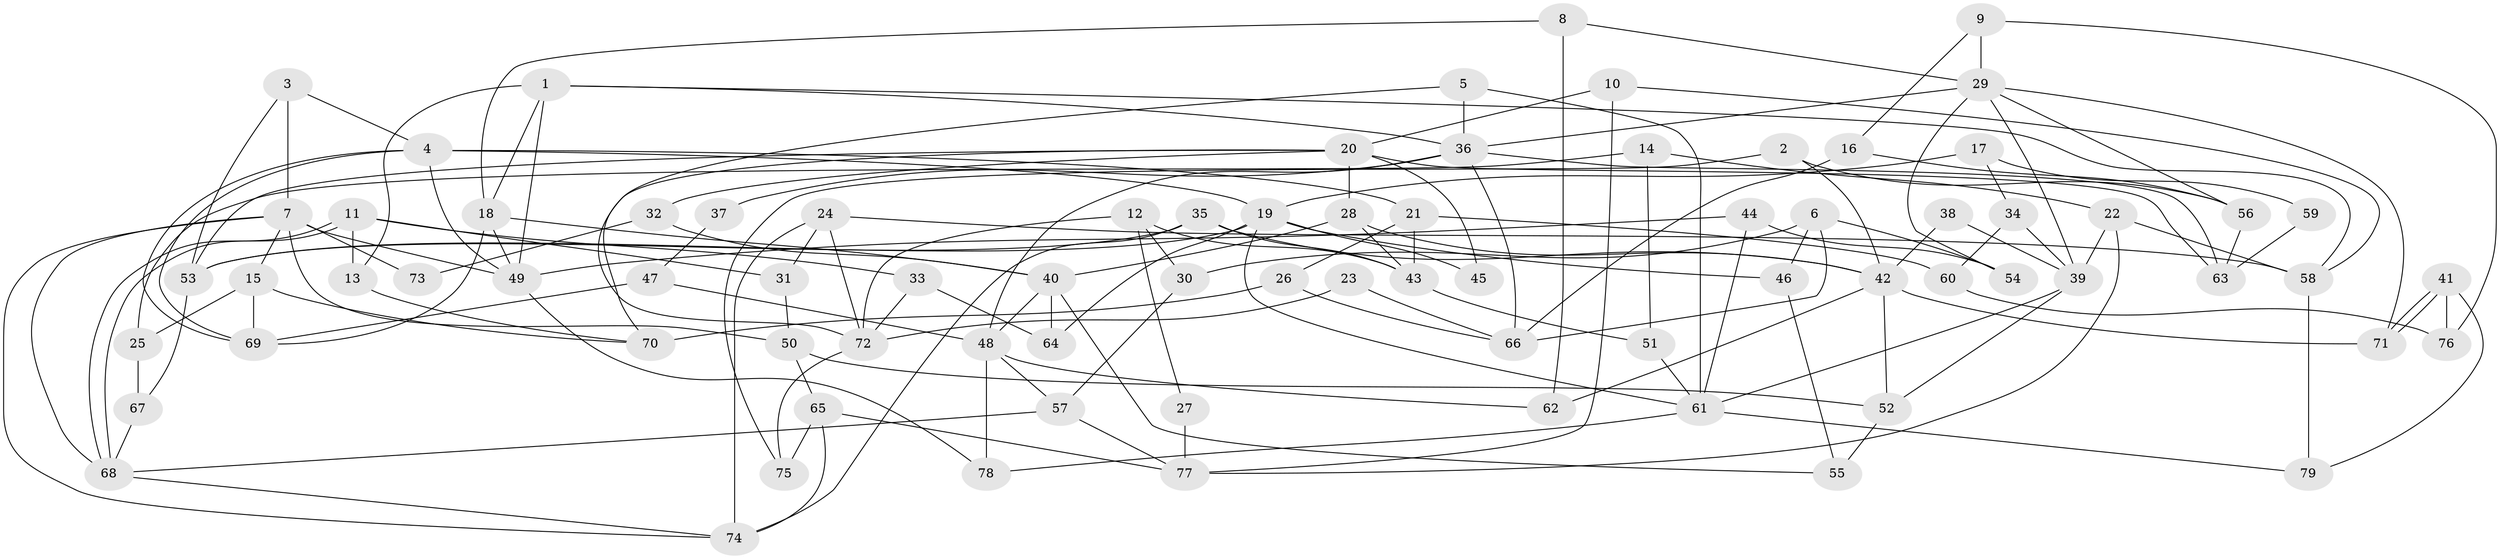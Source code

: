 // Generated by graph-tools (version 1.1) at 2025/50/03/09/25 03:50:10]
// undirected, 79 vertices, 158 edges
graph export_dot {
graph [start="1"]
  node [color=gray90,style=filled];
  1;
  2;
  3;
  4;
  5;
  6;
  7;
  8;
  9;
  10;
  11;
  12;
  13;
  14;
  15;
  16;
  17;
  18;
  19;
  20;
  21;
  22;
  23;
  24;
  25;
  26;
  27;
  28;
  29;
  30;
  31;
  32;
  33;
  34;
  35;
  36;
  37;
  38;
  39;
  40;
  41;
  42;
  43;
  44;
  45;
  46;
  47;
  48;
  49;
  50;
  51;
  52;
  53;
  54;
  55;
  56;
  57;
  58;
  59;
  60;
  61;
  62;
  63;
  64;
  65;
  66;
  67;
  68;
  69;
  70;
  71;
  72;
  73;
  74;
  75;
  76;
  77;
  78;
  79;
  1 -- 49;
  1 -- 58;
  1 -- 13;
  1 -- 18;
  1 -- 36;
  2 -- 56;
  2 -- 42;
  2 -- 75;
  3 -- 7;
  3 -- 4;
  3 -- 53;
  4 -- 69;
  4 -- 69;
  4 -- 49;
  4 -- 19;
  4 -- 21;
  5 -- 61;
  5 -- 36;
  5 -- 72;
  6 -- 46;
  6 -- 66;
  6 -- 30;
  6 -- 54;
  7 -- 68;
  7 -- 74;
  7 -- 15;
  7 -- 49;
  7 -- 50;
  7 -- 73;
  8 -- 18;
  8 -- 62;
  8 -- 29;
  9 -- 29;
  9 -- 16;
  9 -- 76;
  10 -- 77;
  10 -- 20;
  10 -- 58;
  11 -- 68;
  11 -- 68;
  11 -- 13;
  11 -- 31;
  11 -- 33;
  12 -- 72;
  12 -- 30;
  12 -- 27;
  12 -- 43;
  13 -- 70;
  14 -- 25;
  14 -- 51;
  14 -- 22;
  15 -- 69;
  15 -- 25;
  15 -- 70;
  16 -- 66;
  16 -- 56;
  17 -- 19;
  17 -- 34;
  17 -- 59;
  18 -- 49;
  18 -- 40;
  18 -- 69;
  19 -- 53;
  19 -- 45;
  19 -- 46;
  19 -- 61;
  19 -- 64;
  20 -- 53;
  20 -- 28;
  20 -- 32;
  20 -- 45;
  20 -- 63;
  20 -- 70;
  21 -- 43;
  21 -- 26;
  21 -- 60;
  22 -- 58;
  22 -- 39;
  22 -- 77;
  23 -- 66;
  23 -- 72;
  24 -- 74;
  24 -- 31;
  24 -- 58;
  24 -- 72;
  25 -- 67;
  26 -- 70;
  26 -- 66;
  27 -- 77;
  28 -- 40;
  28 -- 42;
  28 -- 43;
  29 -- 36;
  29 -- 39;
  29 -- 54;
  29 -- 56;
  29 -- 71;
  30 -- 57;
  31 -- 50;
  32 -- 40;
  32 -- 73;
  33 -- 72;
  33 -- 64;
  34 -- 60;
  34 -- 39;
  35 -- 42;
  35 -- 43;
  35 -- 53;
  35 -- 74;
  36 -- 48;
  36 -- 37;
  36 -- 63;
  36 -- 66;
  37 -- 47;
  38 -- 42;
  38 -- 39;
  39 -- 52;
  39 -- 61;
  40 -- 64;
  40 -- 48;
  40 -- 55;
  41 -- 71;
  41 -- 71;
  41 -- 79;
  41 -- 76;
  42 -- 71;
  42 -- 52;
  42 -- 62;
  43 -- 51;
  44 -- 61;
  44 -- 54;
  44 -- 49;
  46 -- 55;
  47 -- 69;
  47 -- 48;
  48 -- 78;
  48 -- 57;
  48 -- 62;
  49 -- 78;
  50 -- 65;
  50 -- 52;
  51 -- 61;
  52 -- 55;
  53 -- 67;
  56 -- 63;
  57 -- 68;
  57 -- 77;
  58 -- 79;
  59 -- 63;
  60 -- 76;
  61 -- 78;
  61 -- 79;
  65 -- 77;
  65 -- 75;
  65 -- 74;
  67 -- 68;
  68 -- 74;
  72 -- 75;
}
